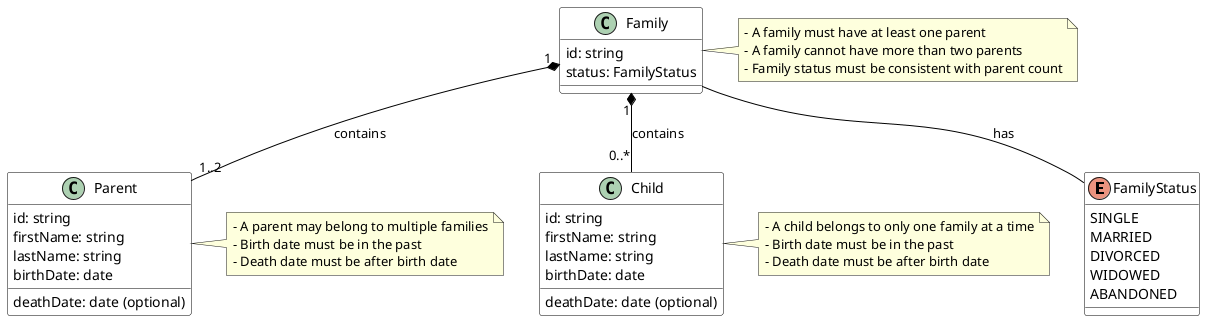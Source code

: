 @startuml SRS Data Model Diagram

skinparam class {
  BackgroundColor white
  ArrowColor black
  BorderColor black
}

enum FamilyStatus {
  SINGLE
  MARRIED
  DIVORCED
  WIDOWED
  ABANDONED
}

class Family {
  id: string
  status: FamilyStatus
}

class Parent {
  id: string
  firstName: string
  lastName: string
  birthDate: date
  deathDate: date (optional)
}

class Child {
  id: string
  firstName: string
  lastName: string
  birthDate: date
  deathDate: date (optional)
}

Family "1" *-- "1..2" Parent : contains
Family "1" *-- "0..*" Child : contains
Family -- FamilyStatus : has

note right of Family
  - A family must have at least one parent
  - A family cannot have more than two parents
  - Family status must be consistent with parent count
end note

note right of Parent
  - A parent may belong to multiple families
  - Birth date must be in the past
  - Death date must be after birth date
end note

note right of Child
  - A child belongs to only one family at a time
  - Birth date must be in the past
  - Death date must be after birth date
end note

@enduml